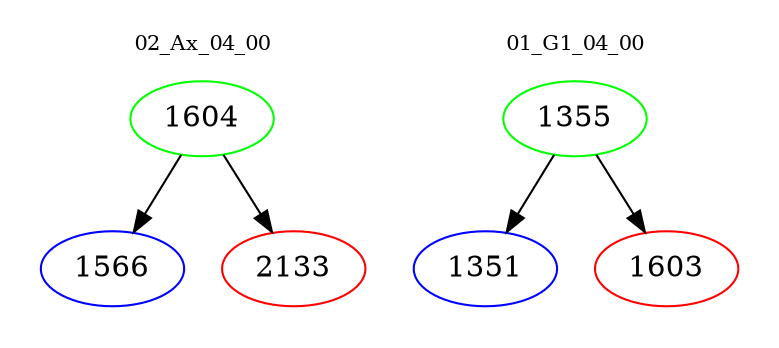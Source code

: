 digraph{
subgraph cluster_0 {
color = white
label = "02_Ax_04_00";
fontsize=10;
T0_1604 [label="1604", color="green"]
T0_1604 -> T0_1566 [color="black"]
T0_1566 [label="1566", color="blue"]
T0_1604 -> T0_2133 [color="black"]
T0_2133 [label="2133", color="red"]
}
subgraph cluster_1 {
color = white
label = "01_G1_04_00";
fontsize=10;
T1_1355 [label="1355", color="green"]
T1_1355 -> T1_1351 [color="black"]
T1_1351 [label="1351", color="blue"]
T1_1355 -> T1_1603 [color="black"]
T1_1603 [label="1603", color="red"]
}
}

